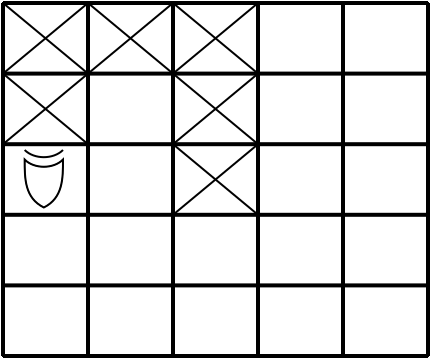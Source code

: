 <?xml version="1.0" encoding="UTF-8"?>
<dia:diagram xmlns:dia="http://www.lysator.liu.se/~alla/dia/">
  <dia:layer name="Arrière-plan" visible="true" active="true">
    <dia:object type="Standard - Box" version="0" id="O0">
      <dia:attribute name="obj_pos">
        <dia:point val="8.6,-2.1"/>
      </dia:attribute>
      <dia:attribute name="obj_bb">
        <dia:rectangle val="8.55,-2.15;29.9,15.6"/>
      </dia:attribute>
      <dia:attribute name="elem_corner">
        <dia:point val="8.6,-2.1"/>
      </dia:attribute>
      <dia:attribute name="elem_width">
        <dia:real val="21.25"/>
      </dia:attribute>
      <dia:attribute name="elem_height">
        <dia:real val="17.65"/>
      </dia:attribute>
      <dia:attribute name="show_background">
        <dia:boolean val="true"/>
      </dia:attribute>
    </dia:object>
    <dia:object type="Standard - Line" version="0" id="O1">
      <dia:attribute name="obj_pos">
        <dia:point val="8.6,-2.1"/>
      </dia:attribute>
      <dia:attribute name="obj_bb">
        <dia:rectangle val="8.5,-2.2;29.95,-2"/>
      </dia:attribute>
      <dia:attribute name="conn_endpoints">
        <dia:point val="8.6,-2.1"/>
        <dia:point val="29.85,-2.1"/>
      </dia:attribute>
      <dia:attribute name="numcp">
        <dia:int val="4"/>
      </dia:attribute>
      <dia:attribute name="line_width">
        <dia:real val="0.2"/>
      </dia:attribute>
      <dia:connections>
        <dia:connection handle="0" to="O0" connection="0"/>
        <dia:connection handle="1" to="O0" connection="2"/>
      </dia:connections>
    </dia:object>
    <dia:object type="Standard - Line" version="0" id="O2">
      <dia:attribute name="obj_pos">
        <dia:point val="8.6,15.55"/>
      </dia:attribute>
      <dia:attribute name="obj_bb">
        <dia:rectangle val="8.5,-2.2;8.7,15.65"/>
      </dia:attribute>
      <dia:attribute name="conn_endpoints">
        <dia:point val="8.6,15.55"/>
        <dia:point val="8.6,-2.1"/>
      </dia:attribute>
      <dia:attribute name="numcp">
        <dia:int val="4"/>
      </dia:attribute>
      <dia:attribute name="line_width">
        <dia:real val="0.2"/>
      </dia:attribute>
      <dia:connections>
        <dia:connection handle="0" to="O0" connection="5"/>
        <dia:connection handle="1" to="O0" connection="0"/>
      </dia:connections>
    </dia:object>
    <dia:object type="Standard - Line" version="0" id="O3">
      <dia:attribute name="obj_pos">
        <dia:point val="8.6,15.55"/>
      </dia:attribute>
      <dia:attribute name="obj_bb">
        <dia:rectangle val="8.5,15.45;29.95,15.65"/>
      </dia:attribute>
      <dia:attribute name="conn_endpoints">
        <dia:point val="8.6,15.55"/>
        <dia:point val="29.85,15.55"/>
      </dia:attribute>
      <dia:attribute name="numcp">
        <dia:int val="4"/>
      </dia:attribute>
      <dia:attribute name="line_width">
        <dia:real val="0.2"/>
      </dia:attribute>
      <dia:connections>
        <dia:connection handle="0" to="O0" connection="5"/>
        <dia:connection handle="1" to="O0" connection="7"/>
      </dia:connections>
    </dia:object>
    <dia:object type="Standard - Line" version="0" id="O4">
      <dia:attribute name="obj_pos">
        <dia:point val="29.85,15.55"/>
      </dia:attribute>
      <dia:attribute name="obj_bb">
        <dia:rectangle val="29.75,-2.2;29.95,15.65"/>
      </dia:attribute>
      <dia:attribute name="conn_endpoints">
        <dia:point val="29.85,15.55"/>
        <dia:point val="29.85,-2.1"/>
      </dia:attribute>
      <dia:attribute name="numcp">
        <dia:int val="4"/>
      </dia:attribute>
      <dia:attribute name="line_width">
        <dia:real val="0.2"/>
      </dia:attribute>
      <dia:connections>
        <dia:connection handle="0" to="O0" connection="7"/>
        <dia:connection handle="1" to="O0" connection="2"/>
      </dia:connections>
    </dia:object>
    <dia:object type="Standard - Line" version="0" id="O5">
      <dia:attribute name="obj_pos">
        <dia:point val="12.85,-2.1"/>
      </dia:attribute>
      <dia:attribute name="obj_bb">
        <dia:rectangle val="12.75,-2.2;12.95,15.65"/>
      </dia:attribute>
      <dia:attribute name="conn_endpoints">
        <dia:point val="12.85,-2.1"/>
        <dia:point val="12.85,15.55"/>
      </dia:attribute>
      <dia:attribute name="numcp">
        <dia:int val="4"/>
      </dia:attribute>
      <dia:attribute name="line_width">
        <dia:real val="0.2"/>
      </dia:attribute>
      <dia:connections>
        <dia:connection handle="0" to="O1" connection="0"/>
        <dia:connection handle="1" to="O3" connection="0"/>
      </dia:connections>
    </dia:object>
    <dia:object type="Standard - Line" version="0" id="O6">
      <dia:attribute name="obj_pos">
        <dia:point val="17.1,-2.1"/>
      </dia:attribute>
      <dia:attribute name="obj_bb">
        <dia:rectangle val="17,-2.2;17.2,15.65"/>
      </dia:attribute>
      <dia:attribute name="conn_endpoints">
        <dia:point val="17.1,-2.1"/>
        <dia:point val="17.1,15.55"/>
      </dia:attribute>
      <dia:attribute name="numcp">
        <dia:int val="4"/>
      </dia:attribute>
      <dia:attribute name="line_width">
        <dia:real val="0.2"/>
      </dia:attribute>
      <dia:connections>
        <dia:connection handle="0" to="O1" connection="1"/>
        <dia:connection handle="1" to="O3" connection="1"/>
      </dia:connections>
    </dia:object>
    <dia:object type="Standard - Line" version="0" id="O7">
      <dia:attribute name="obj_pos">
        <dia:point val="21.35,-2.1"/>
      </dia:attribute>
      <dia:attribute name="obj_bb">
        <dia:rectangle val="21.25,-2.2;21.45,15.65"/>
      </dia:attribute>
      <dia:attribute name="conn_endpoints">
        <dia:point val="21.35,-2.1"/>
        <dia:point val="21.35,15.55"/>
      </dia:attribute>
      <dia:attribute name="numcp">
        <dia:int val="4"/>
      </dia:attribute>
      <dia:attribute name="line_width">
        <dia:real val="0.2"/>
      </dia:attribute>
      <dia:connections>
        <dia:connection handle="0" to="O1" connection="2"/>
        <dia:connection handle="1" to="O3" connection="2"/>
      </dia:connections>
    </dia:object>
    <dia:object type="Standard - Line" version="0" id="O8">
      <dia:attribute name="obj_pos">
        <dia:point val="25.6,-2.1"/>
      </dia:attribute>
      <dia:attribute name="obj_bb">
        <dia:rectangle val="25.5,-2.2;25.7,15.65"/>
      </dia:attribute>
      <dia:attribute name="conn_endpoints">
        <dia:point val="25.6,-2.1"/>
        <dia:point val="25.6,15.55"/>
      </dia:attribute>
      <dia:attribute name="numcp">
        <dia:int val="4"/>
      </dia:attribute>
      <dia:attribute name="line_width">
        <dia:real val="0.2"/>
      </dia:attribute>
      <dia:connections>
        <dia:connection handle="0" to="O1" connection="3"/>
        <dia:connection handle="1" to="O3" connection="3"/>
      </dia:connections>
    </dia:object>
    <dia:object type="Standard - Line" version="0" id="O9">
      <dia:attribute name="obj_pos">
        <dia:point val="8.6,1.43"/>
      </dia:attribute>
      <dia:attribute name="obj_bb">
        <dia:rectangle val="8.5,1.33;29.95,1.53"/>
      </dia:attribute>
      <dia:attribute name="conn_endpoints">
        <dia:point val="8.6,1.43"/>
        <dia:point val="29.85,1.43"/>
      </dia:attribute>
      <dia:attribute name="numcp">
        <dia:int val="4"/>
      </dia:attribute>
      <dia:attribute name="line_width">
        <dia:real val="0.2"/>
      </dia:attribute>
      <dia:connections>
        <dia:connection handle="0" to="O2" connection="3"/>
        <dia:connection handle="1" to="O4" connection="3"/>
      </dia:connections>
    </dia:object>
    <dia:object type="Standard - Line" version="0" id="O10">
      <dia:attribute name="obj_pos">
        <dia:point val="8.6,4.96"/>
      </dia:attribute>
      <dia:attribute name="obj_bb">
        <dia:rectangle val="8.5,4.86;29.95,5.06"/>
      </dia:attribute>
      <dia:attribute name="conn_endpoints">
        <dia:point val="8.6,4.96"/>
        <dia:point val="29.85,4.96"/>
      </dia:attribute>
      <dia:attribute name="numcp">
        <dia:int val="4"/>
      </dia:attribute>
      <dia:attribute name="line_width">
        <dia:real val="0.2"/>
      </dia:attribute>
      <dia:connections>
        <dia:connection handle="0" to="O2" connection="2"/>
        <dia:connection handle="1" to="O4" connection="2"/>
      </dia:connections>
    </dia:object>
    <dia:object type="Standard - Line" version="0" id="O11">
      <dia:attribute name="obj_pos">
        <dia:point val="8.6,8.49"/>
      </dia:attribute>
      <dia:attribute name="obj_bb">
        <dia:rectangle val="8.5,8.39;29.95,8.59"/>
      </dia:attribute>
      <dia:attribute name="conn_endpoints">
        <dia:point val="8.6,8.49"/>
        <dia:point val="29.85,8.49"/>
      </dia:attribute>
      <dia:attribute name="numcp">
        <dia:int val="4"/>
      </dia:attribute>
      <dia:attribute name="line_width">
        <dia:real val="0.2"/>
      </dia:attribute>
      <dia:connections>
        <dia:connection handle="0" to="O2" connection="1"/>
        <dia:connection handle="1" to="O4" connection="1"/>
      </dia:connections>
    </dia:object>
    <dia:object type="Standard - Line" version="0" id="O12">
      <dia:attribute name="obj_pos">
        <dia:point val="8.6,12.02"/>
      </dia:attribute>
      <dia:attribute name="obj_bb">
        <dia:rectangle val="8.5,11.92;29.95,12.12"/>
      </dia:attribute>
      <dia:attribute name="conn_endpoints">
        <dia:point val="8.6,12.02"/>
        <dia:point val="29.85,12.02"/>
      </dia:attribute>
      <dia:attribute name="numcp">
        <dia:int val="4"/>
      </dia:attribute>
      <dia:attribute name="line_width">
        <dia:real val="0.2"/>
      </dia:attribute>
      <dia:connections>
        <dia:connection handle="0" to="O2" connection="0"/>
        <dia:connection handle="1" to="O4" connection="0"/>
      </dia:connections>
    </dia:object>
    <dia:object type="Standard - Text" version="1" id="O13">
      <dia:attribute name="obj_pos">
        <dia:point val="19.225,6.725"/>
      </dia:attribute>
      <dia:attribute name="obj_bb">
        <dia:rectangle val="19.225,6.131;19.225,6.876"/>
      </dia:attribute>
      <dia:attribute name="text">
        <dia:composite type="text">
          <dia:attribute name="string">
            <dia:string>##</dia:string>
          </dia:attribute>
          <dia:attribute name="font">
            <dia:font family="sans" style="0" name="Helvetica"/>
          </dia:attribute>
          <dia:attribute name="height">
            <dia:real val="0.8"/>
          </dia:attribute>
          <dia:attribute name="pos">
            <dia:point val="19.225,6.725"/>
          </dia:attribute>
          <dia:attribute name="color">
            <dia:color val="#000000"/>
          </dia:attribute>
          <dia:attribute name="alignment">
            <dia:enum val="0"/>
          </dia:attribute>
        </dia:composite>
      </dia:attribute>
      <dia:attribute name="valign">
        <dia:enum val="3"/>
      </dia:attribute>
      <dia:connections>
        <dia:connection handle="0" to="O0" connection="8"/>
      </dia:connections>
    </dia:object>
    <dia:object type="Logic - Xor" version="1" id="O14">
      <dia:attribute name="obj_pos">
        <dia:point val="9.683,5.25"/>
      </dia:attribute>
      <dia:attribute name="obj_bb">
        <dia:rectangle val="9.633,5.215;11.65,8.181"/>
      </dia:attribute>
      <dia:attribute name="meta">
        <dia:composite type="dict"/>
      </dia:attribute>
      <dia:attribute name="elem_corner">
        <dia:point val="9.683,5.25"/>
      </dia:attribute>
      <dia:attribute name="elem_width">
        <dia:real val="1.917"/>
      </dia:attribute>
      <dia:attribute name="elem_height">
        <dia:real val="2.875"/>
      </dia:attribute>
      <dia:attribute name="line_width">
        <dia:real val="0.1"/>
      </dia:attribute>
      <dia:attribute name="line_colour">
        <dia:color val="#000000"/>
      </dia:attribute>
      <dia:attribute name="fill_colour">
        <dia:color val="#ffffff"/>
      </dia:attribute>
      <dia:attribute name="show_background">
        <dia:boolean val="true"/>
      </dia:attribute>
      <dia:attribute name="line_style">
        <dia:enum val="0"/>
        <dia:real val="1"/>
      </dia:attribute>
      <dia:attribute name="flip_horizontal">
        <dia:boolean val="true"/>
      </dia:attribute>
      <dia:attribute name="flip_vertical">
        <dia:boolean val="true"/>
      </dia:attribute>
      <dia:attribute name="subscale">
        <dia:real val="1"/>
      </dia:attribute>
    </dia:object>
    <dia:object type="Standard - Line" version="0" id="O15">
      <dia:attribute name="obj_pos">
        <dia:point val="17.1,4.96"/>
      </dia:attribute>
      <dia:attribute name="obj_bb">
        <dia:rectangle val="17.03,4.89;21.42,8.56"/>
      </dia:attribute>
      <dia:attribute name="conn_endpoints">
        <dia:point val="17.1,4.96"/>
        <dia:point val="21.35,8.49"/>
      </dia:attribute>
      <dia:attribute name="numcp">
        <dia:int val="1"/>
      </dia:attribute>
      <dia:connections>
        <dia:connection handle="0" to="O10" connection="1"/>
        <dia:connection handle="1" to="O7" connection="2"/>
      </dia:connections>
    </dia:object>
    <dia:object type="Standard - Line" version="0" id="O16">
      <dia:attribute name="obj_pos">
        <dia:point val="21.35,4.96"/>
      </dia:attribute>
      <dia:attribute name="obj_bb">
        <dia:rectangle val="17.03,4.89;21.42,8.56"/>
      </dia:attribute>
      <dia:attribute name="conn_endpoints">
        <dia:point val="21.35,4.96"/>
        <dia:point val="17.1,8.49"/>
      </dia:attribute>
      <dia:attribute name="numcp">
        <dia:int val="1"/>
      </dia:attribute>
      <dia:connections>
        <dia:connection handle="0" to="O7" connection="1"/>
        <dia:connection handle="1" to="O6" connection="2"/>
      </dia:connections>
    </dia:object>
    <dia:object type="Standard - Line" version="0" id="O17">
      <dia:attribute name="obj_pos">
        <dia:point val="17.1,1.43"/>
      </dia:attribute>
      <dia:attribute name="obj_bb">
        <dia:rectangle val="17.03,1.36;21.42,5.03"/>
      </dia:attribute>
      <dia:attribute name="conn_endpoints">
        <dia:point val="17.1,1.43"/>
        <dia:point val="21.35,4.96"/>
      </dia:attribute>
      <dia:attribute name="numcp">
        <dia:int val="1"/>
      </dia:attribute>
      <dia:connections>
        <dia:connection handle="0" to="O6" connection="0"/>
        <dia:connection handle="1" to="O10" connection="2"/>
      </dia:connections>
    </dia:object>
    <dia:object type="Standard - Line" version="0" id="O18">
      <dia:attribute name="obj_pos">
        <dia:point val="17.1,4.96"/>
      </dia:attribute>
      <dia:attribute name="obj_bb">
        <dia:rectangle val="17.03,1.36;21.42,5.03"/>
      </dia:attribute>
      <dia:attribute name="conn_endpoints">
        <dia:point val="17.1,4.96"/>
        <dia:point val="21.35,1.43"/>
      </dia:attribute>
      <dia:attribute name="numcp">
        <dia:int val="1"/>
      </dia:attribute>
      <dia:connections>
        <dia:connection handle="0" to="O10" connection="1"/>
        <dia:connection handle="1" to="O7" connection="0"/>
      </dia:connections>
    </dia:object>
    <dia:object type="Standard - Line" version="0" id="O19">
      <dia:attribute name="obj_pos">
        <dia:point val="21.35,-2.1"/>
      </dia:attribute>
      <dia:attribute name="obj_bb">
        <dia:rectangle val="17.03,-2.17;21.42,1.5"/>
      </dia:attribute>
      <dia:attribute name="conn_endpoints">
        <dia:point val="21.35,-2.1"/>
        <dia:point val="17.1,1.43"/>
      </dia:attribute>
      <dia:attribute name="numcp">
        <dia:int val="1"/>
      </dia:attribute>
      <dia:connections>
        <dia:connection handle="0" to="O1" connection="2"/>
        <dia:connection handle="1" to="O6" connection="0"/>
      </dia:connections>
    </dia:object>
    <dia:object type="Standard - Line" version="0" id="O20">
      <dia:attribute name="obj_pos">
        <dia:point val="17.1,-2.1"/>
      </dia:attribute>
      <dia:attribute name="obj_bb">
        <dia:rectangle val="17.03,-2.17;21.42,1.5"/>
      </dia:attribute>
      <dia:attribute name="conn_endpoints">
        <dia:point val="17.1,-2.1"/>
        <dia:point val="21.35,1.43"/>
      </dia:attribute>
      <dia:attribute name="numcp">
        <dia:int val="1"/>
      </dia:attribute>
      <dia:connections>
        <dia:connection handle="0" to="O1" connection="1"/>
        <dia:connection handle="1" to="O7" connection="0"/>
      </dia:connections>
    </dia:object>
    <dia:object type="Standard - Line" version="0" id="O21">
      <dia:attribute name="obj_pos">
        <dia:point val="17.1,-2.1"/>
      </dia:attribute>
      <dia:attribute name="obj_bb">
        <dia:rectangle val="12.78,-2.17;17.17,1.5"/>
      </dia:attribute>
      <dia:attribute name="conn_endpoints">
        <dia:point val="17.1,-2.1"/>
        <dia:point val="12.85,1.43"/>
      </dia:attribute>
      <dia:attribute name="numcp">
        <dia:int val="1"/>
      </dia:attribute>
      <dia:connections>
        <dia:connection handle="0" to="O1" connection="1"/>
        <dia:connection handle="1" to="O9" connection="0"/>
      </dia:connections>
    </dia:object>
    <dia:object type="Standard - Line" version="0" id="O22">
      <dia:attribute name="obj_pos">
        <dia:point val="12.85,-2.1"/>
      </dia:attribute>
      <dia:attribute name="obj_bb">
        <dia:rectangle val="12.78,-2.17;17.17,1.5"/>
      </dia:attribute>
      <dia:attribute name="conn_endpoints">
        <dia:point val="12.85,-2.1"/>
        <dia:point val="17.1,1.43"/>
      </dia:attribute>
      <dia:attribute name="numcp">
        <dia:int val="1"/>
      </dia:attribute>
      <dia:connections>
        <dia:connection handle="0" to="O1" connection="0"/>
        <dia:connection handle="1" to="O6" connection="0"/>
      </dia:connections>
    </dia:object>
    <dia:object type="Standard - Line" version="0" id="O23">
      <dia:attribute name="obj_pos">
        <dia:point val="12.85,-2.1"/>
      </dia:attribute>
      <dia:attribute name="obj_bb">
        <dia:rectangle val="8.53,-2.17;12.92,1.5"/>
      </dia:attribute>
      <dia:attribute name="conn_endpoints">
        <dia:point val="12.85,-2.1"/>
        <dia:point val="8.6,1.43"/>
      </dia:attribute>
      <dia:attribute name="numcp">
        <dia:int val="1"/>
      </dia:attribute>
      <dia:connections>
        <dia:connection handle="0" to="O1" connection="0"/>
        <dia:connection handle="1" to="O2" connection="3"/>
      </dia:connections>
    </dia:object>
    <dia:object type="Standard - Line" version="0" id="O24">
      <dia:attribute name="obj_pos">
        <dia:point val="12.85,1.43"/>
      </dia:attribute>
      <dia:attribute name="obj_bb">
        <dia:rectangle val="8.53,-2.17;12.92,1.5"/>
      </dia:attribute>
      <dia:attribute name="conn_endpoints">
        <dia:point val="12.85,1.43"/>
        <dia:point val="8.6,-2.1"/>
      </dia:attribute>
      <dia:attribute name="numcp">
        <dia:int val="1"/>
      </dia:attribute>
      <dia:connections>
        <dia:connection handle="0" to="O5" connection="0"/>
        <dia:connection handle="1" to="O0" connection="0"/>
      </dia:connections>
    </dia:object>
    <dia:object type="Standard - Line" version="0" id="O25">
      <dia:attribute name="obj_pos">
        <dia:point val="12.85,4.96"/>
      </dia:attribute>
      <dia:attribute name="obj_bb">
        <dia:rectangle val="8.53,1.36;12.92,5.03"/>
      </dia:attribute>
      <dia:attribute name="conn_endpoints">
        <dia:point val="12.85,4.96"/>
        <dia:point val="8.6,1.43"/>
      </dia:attribute>
      <dia:attribute name="numcp">
        <dia:int val="1"/>
      </dia:attribute>
      <dia:connections>
        <dia:connection handle="0" to="O10" connection="0"/>
        <dia:connection handle="1" to="O2" connection="3"/>
      </dia:connections>
    </dia:object>
    <dia:object type="Standard - Line" version="0" id="O26">
      <dia:attribute name="obj_pos">
        <dia:point val="12.85,1.43"/>
      </dia:attribute>
      <dia:attribute name="obj_bb">
        <dia:rectangle val="8.53,1.36;12.92,5.03"/>
      </dia:attribute>
      <dia:attribute name="conn_endpoints">
        <dia:point val="12.85,1.43"/>
        <dia:point val="8.6,4.96"/>
      </dia:attribute>
      <dia:attribute name="numcp">
        <dia:int val="1"/>
      </dia:attribute>
      <dia:connections>
        <dia:connection handle="0" to="O9" connection="0"/>
        <dia:connection handle="1" to="O2" connection="2"/>
      </dia:connections>
    </dia:object>
  </dia:layer>
</dia:diagram>
